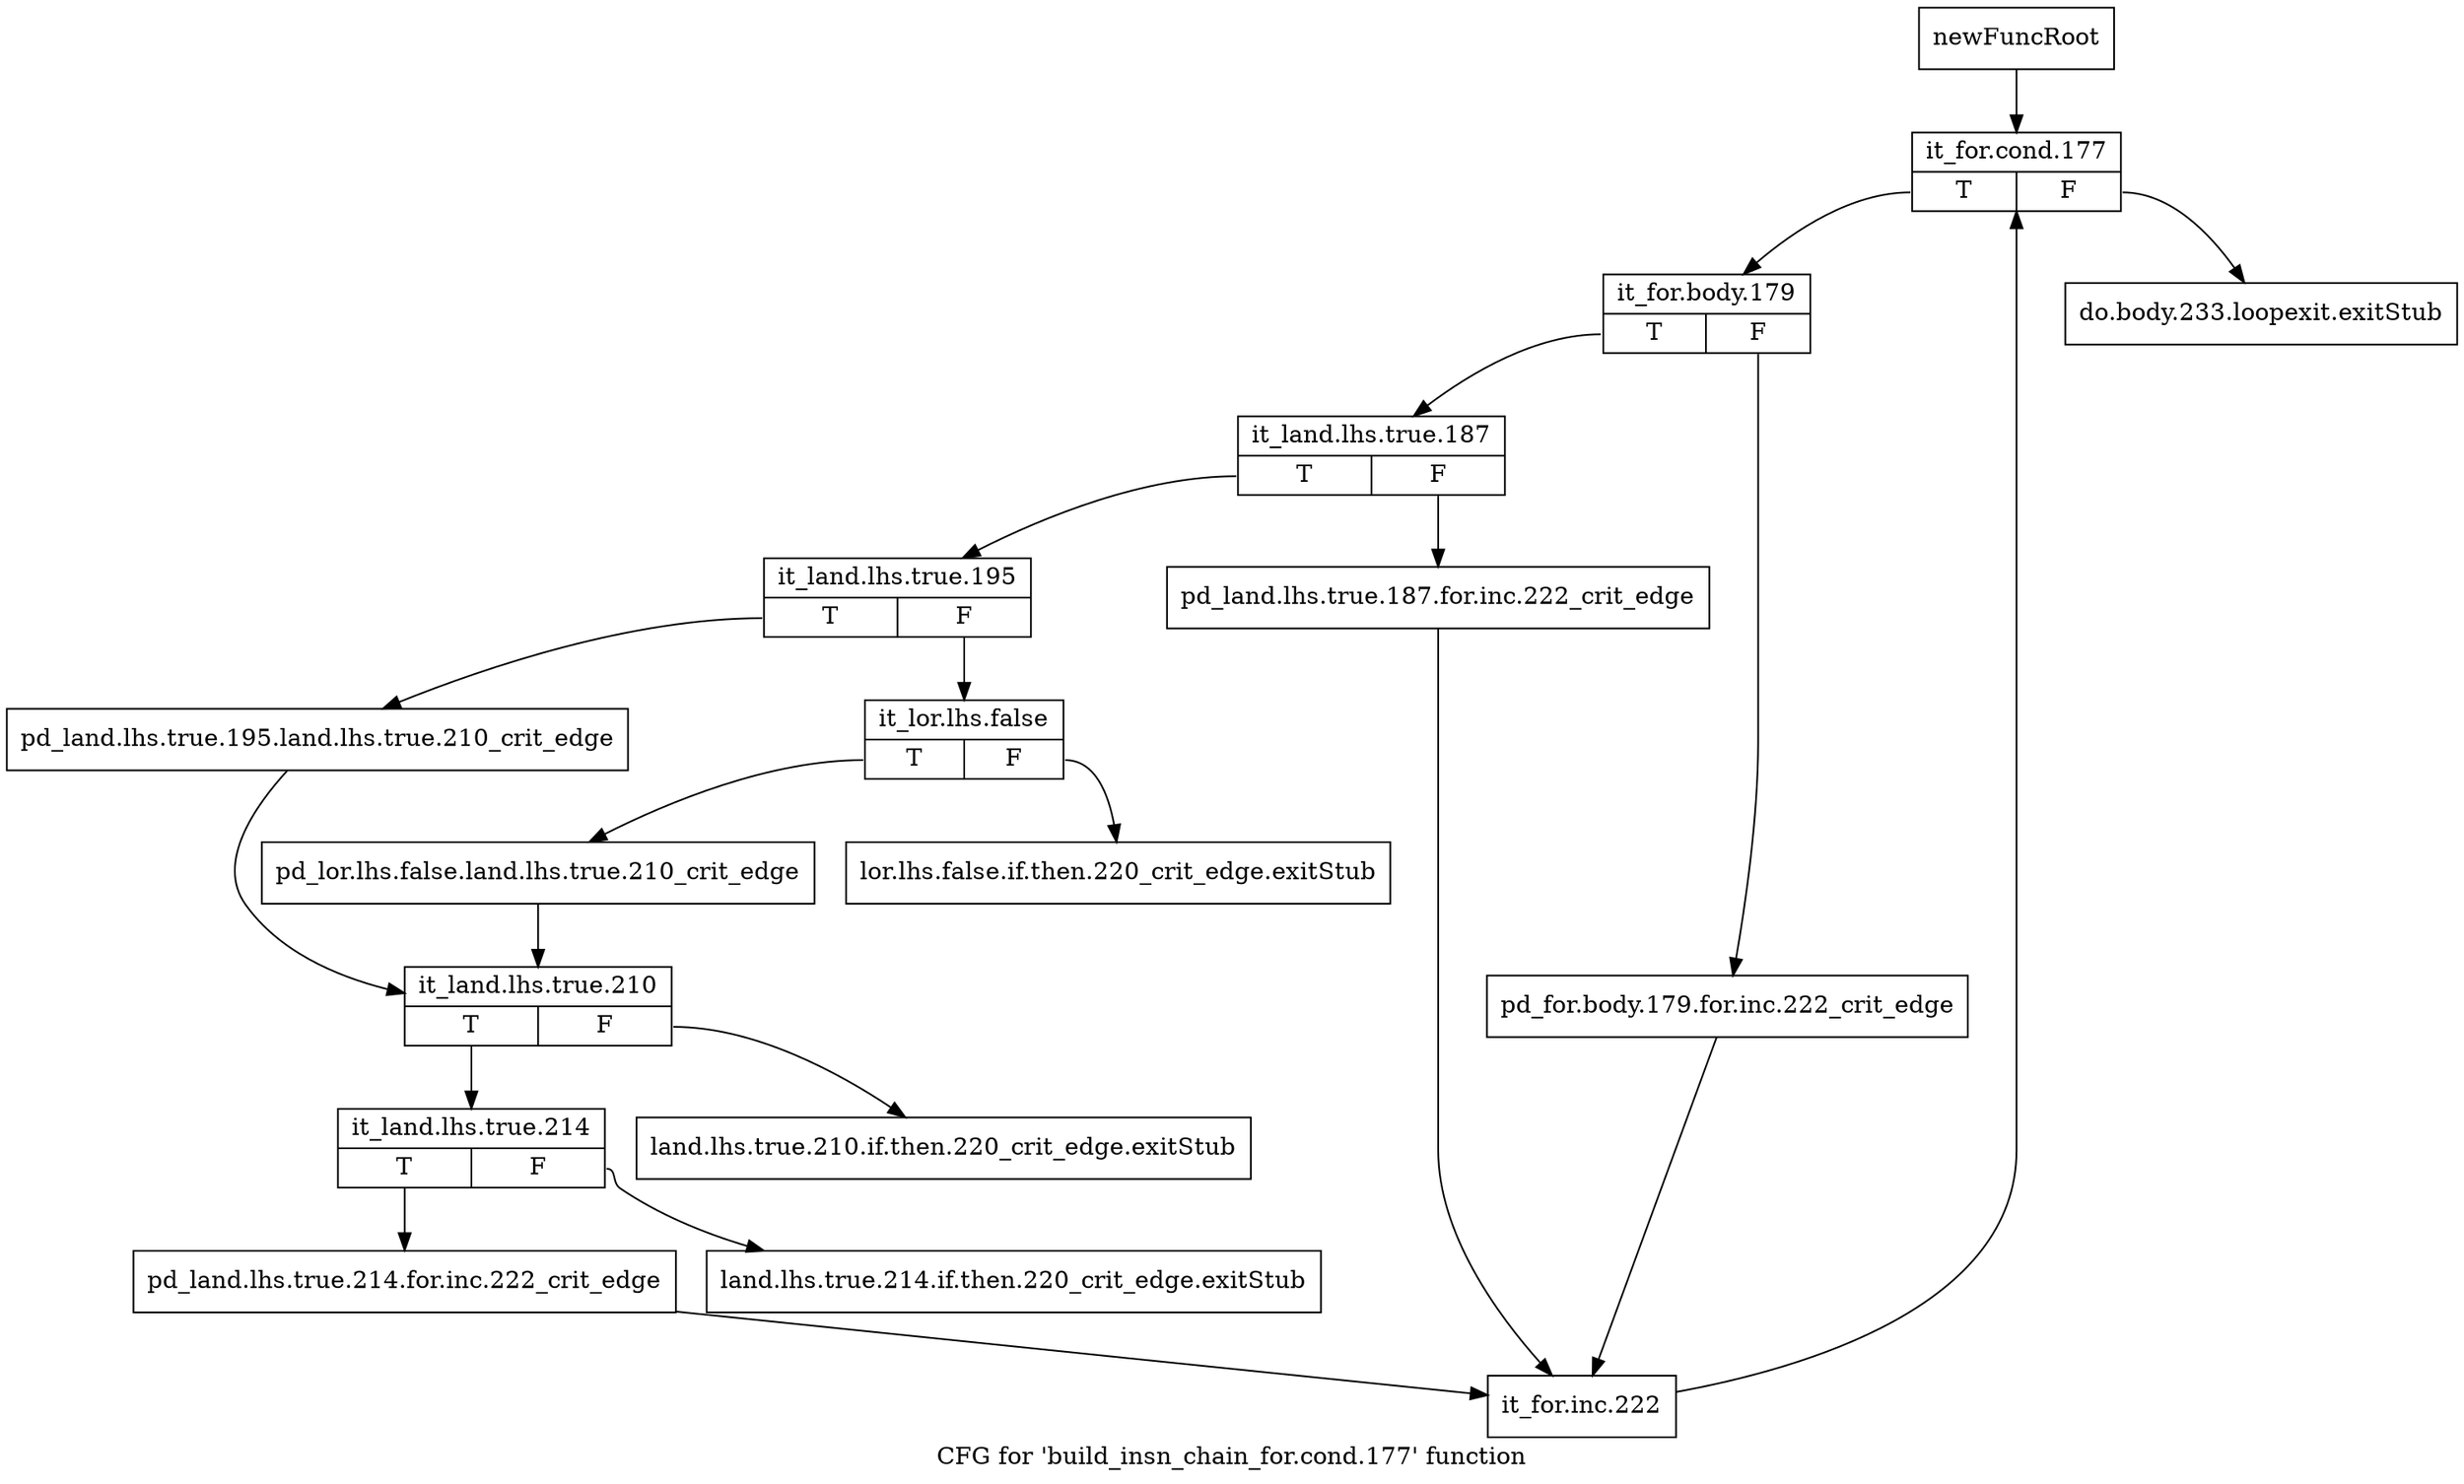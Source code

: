 digraph "CFG for 'build_insn_chain_for.cond.177' function" {
	label="CFG for 'build_insn_chain_for.cond.177' function";

	Node0xb215080 [shape=record,label="{newFuncRoot}"];
	Node0xb215080 -> Node0xb215210;
	Node0xb2150d0 [shape=record,label="{do.body.233.loopexit.exitStub}"];
	Node0xb215120 [shape=record,label="{lor.lhs.false.if.then.220_crit_edge.exitStub}"];
	Node0xb215170 [shape=record,label="{land.lhs.true.210.if.then.220_crit_edge.exitStub}"];
	Node0xb2151c0 [shape=record,label="{land.lhs.true.214.if.then.220_crit_edge.exitStub}"];
	Node0xb215210 [shape=record,label="{it_for.cond.177|{<s0>T|<s1>F}}"];
	Node0xb215210:s0 -> Node0xb215260;
	Node0xb215210:s1 -> Node0xb2150d0;
	Node0xb215260 [shape=record,label="{it_for.body.179|{<s0>T|<s1>F}}"];
	Node0xb215260:s0 -> Node0xb215300;
	Node0xb215260:s1 -> Node0xb2152b0;
	Node0xb2152b0 [shape=record,label="{pd_for.body.179.for.inc.222_crit_edge}"];
	Node0xb2152b0 -> Node0xb2155d0;
	Node0xb215300 [shape=record,label="{it_land.lhs.true.187|{<s0>T|<s1>F}}"];
	Node0xb215300:s0 -> Node0xb2153a0;
	Node0xb215300:s1 -> Node0xb215350;
	Node0xb215350 [shape=record,label="{pd_land.lhs.true.187.for.inc.222_crit_edge}"];
	Node0xb215350 -> Node0xb2155d0;
	Node0xb2153a0 [shape=record,label="{it_land.lhs.true.195|{<s0>T|<s1>F}}"];
	Node0xb2153a0:s0 -> Node0xb215490;
	Node0xb2153a0:s1 -> Node0xb2153f0;
	Node0xb2153f0 [shape=record,label="{it_lor.lhs.false|{<s0>T|<s1>F}}"];
	Node0xb2153f0:s0 -> Node0xb215440;
	Node0xb2153f0:s1 -> Node0xb215120;
	Node0xb215440 [shape=record,label="{pd_lor.lhs.false.land.lhs.true.210_crit_edge}"];
	Node0xb215440 -> Node0xb2154e0;
	Node0xb215490 [shape=record,label="{pd_land.lhs.true.195.land.lhs.true.210_crit_edge}"];
	Node0xb215490 -> Node0xb2154e0;
	Node0xb2154e0 [shape=record,label="{it_land.lhs.true.210|{<s0>T|<s1>F}}"];
	Node0xb2154e0:s0 -> Node0xb215530;
	Node0xb2154e0:s1 -> Node0xb215170;
	Node0xb215530 [shape=record,label="{it_land.lhs.true.214|{<s0>T|<s1>F}}"];
	Node0xb215530:s0 -> Node0xb215580;
	Node0xb215530:s1 -> Node0xb2151c0;
	Node0xb215580 [shape=record,label="{pd_land.lhs.true.214.for.inc.222_crit_edge}"];
	Node0xb215580 -> Node0xb2155d0;
	Node0xb2155d0 [shape=record,label="{it_for.inc.222}"];
	Node0xb2155d0 -> Node0xb215210;
}
